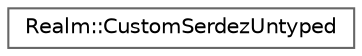digraph "Graphical Class Hierarchy"
{
 // LATEX_PDF_SIZE
  bgcolor="transparent";
  edge [fontname=Helvetica,fontsize=10,labelfontname=Helvetica,labelfontsize=10];
  node [fontname=Helvetica,fontsize=10,shape=box,height=0.2,width=0.4];
  rankdir="LR";
  Node0 [id="Node000000",label="Realm::CustomSerdezUntyped",height=0.2,width=0.4,color="grey40", fillcolor="white", style="filled",URL="$classRealm_1_1CustomSerdezUntyped.html",tooltip=" "];
}
